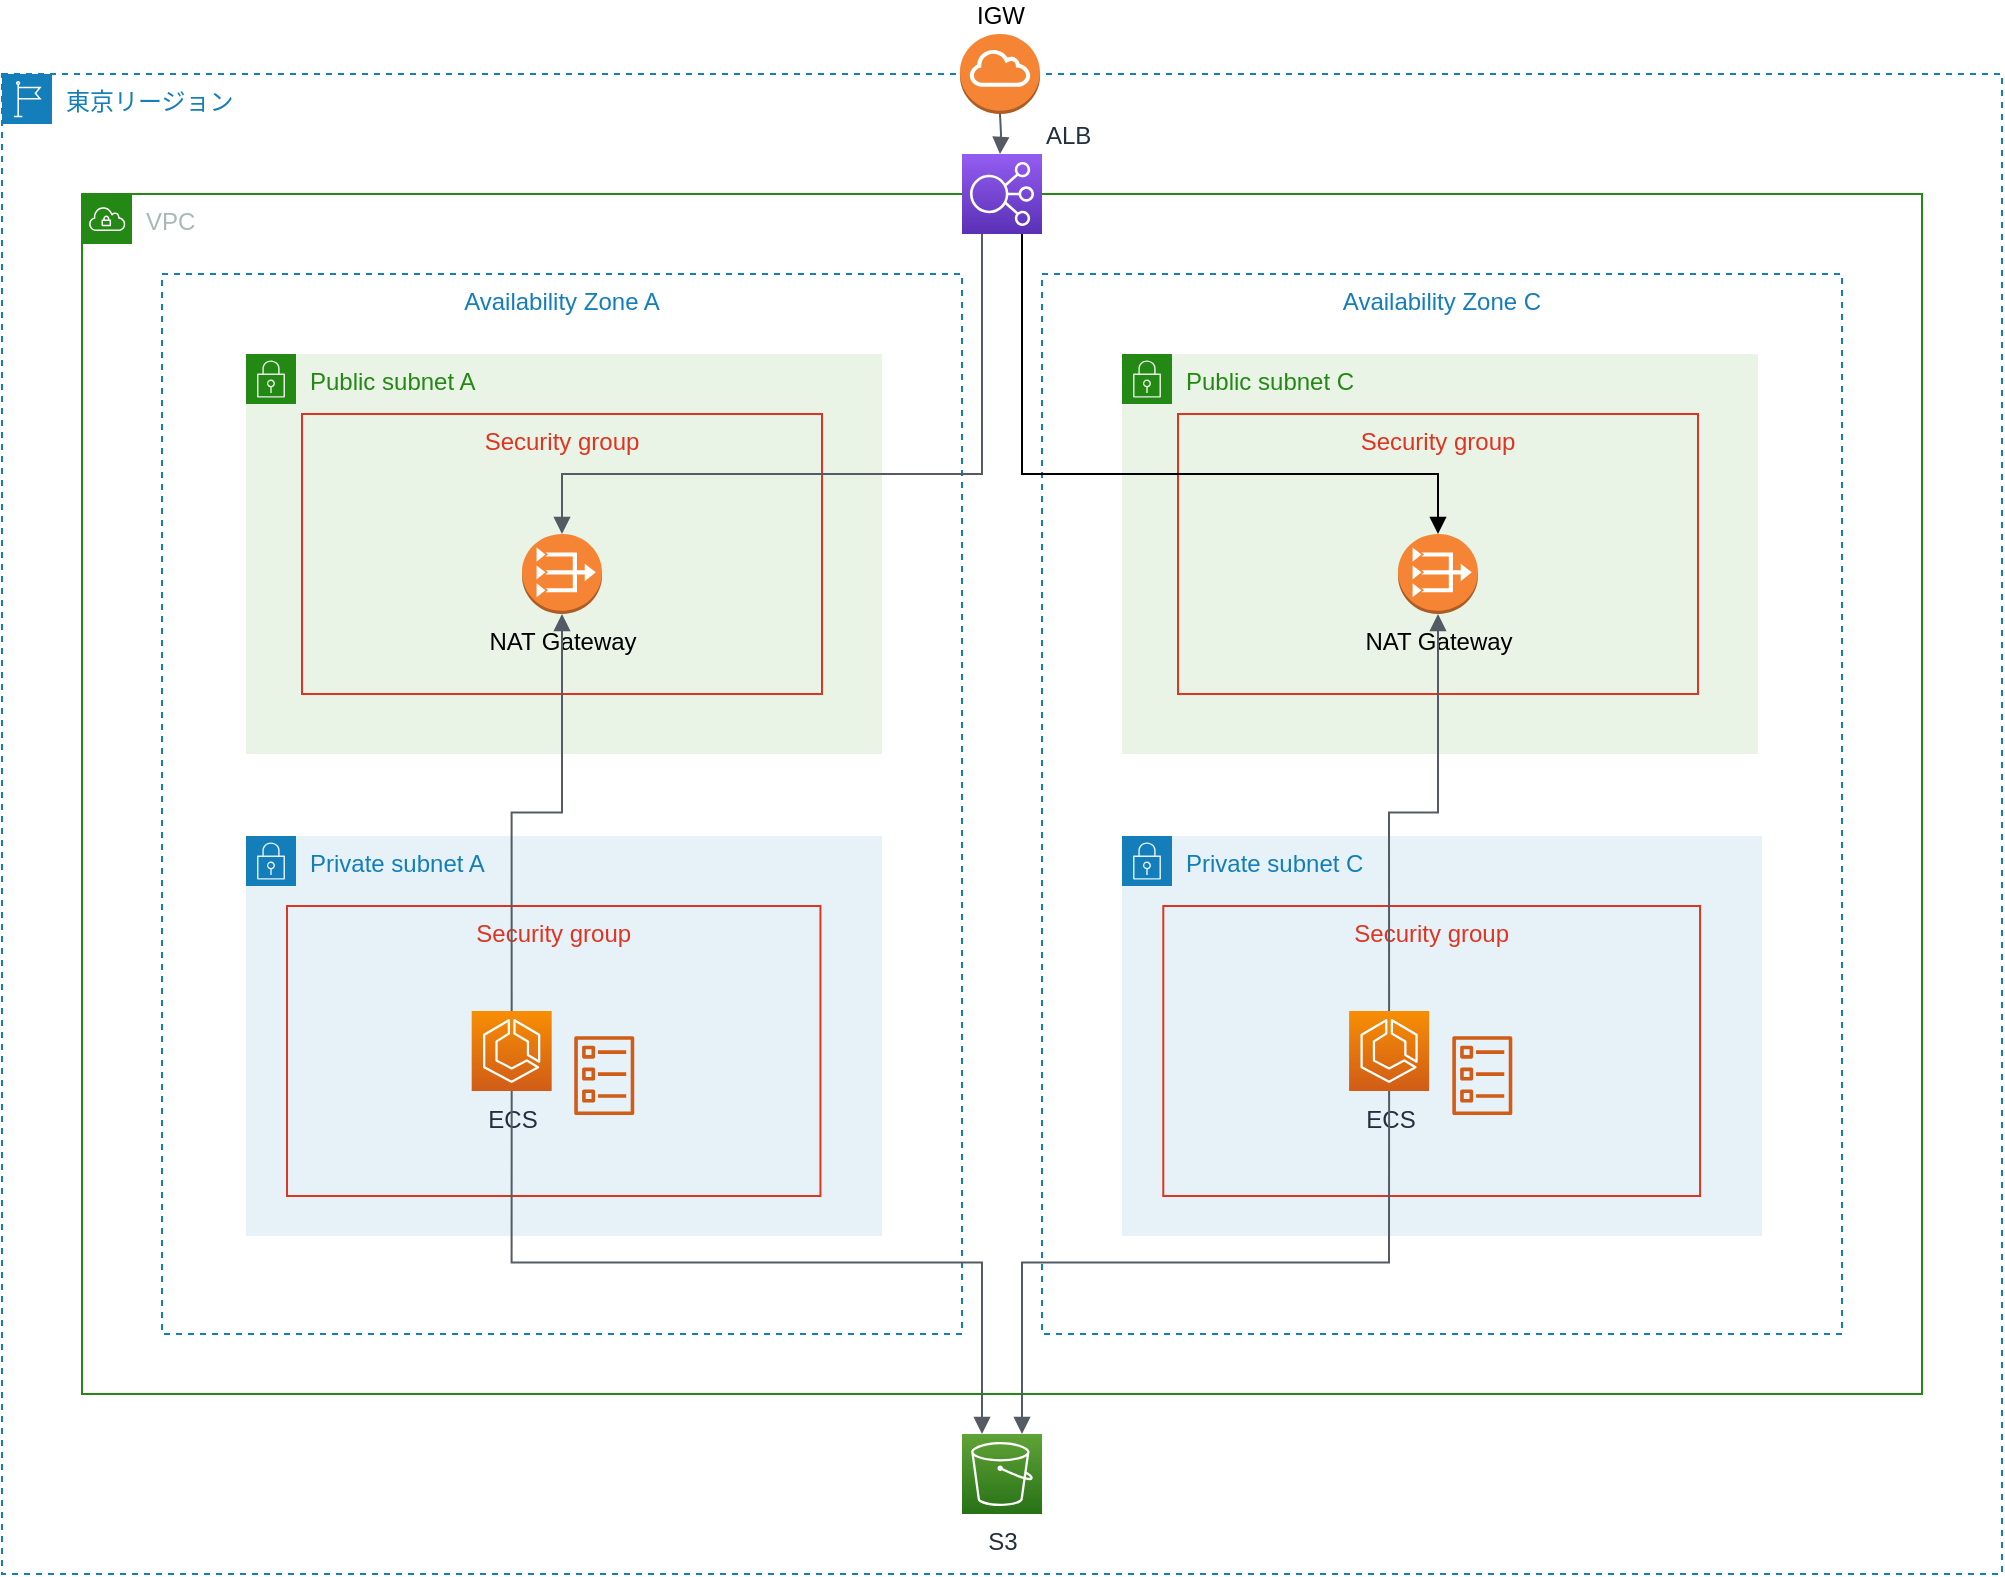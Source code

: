 <mxfile version="14.4.4" type="github">
  <diagram id="e-C8xH-XDYCrfP4Z3vpv" name="Page-1">
    <mxGraphModel dx="1240" dy="1484" grid="1" gridSize="10" guides="1" tooltips="1" connect="1" arrows="1" fold="1" page="1" pageScale="1" pageWidth="1169" pageHeight="827" math="0" shadow="0">
      <root>
        <mxCell id="0" />
        <mxCell id="1" parent="0" />
        <mxCell id="Rxqfel6YewXB_JOuSB8Q-7" value="VPC" style="points=[[0,0],[0.25,0],[0.5,0],[0.75,0],[1,0],[1,0.25],[1,0.5],[1,0.75],[1,1],[0.75,1],[0.5,1],[0.25,1],[0,1],[0,0.75],[0,0.5],[0,0.25]];outlineConnect=0;gradientColor=none;html=1;whiteSpace=wrap;fontSize=12;fontStyle=0;shape=mxgraph.aws4.group;grIcon=mxgraph.aws4.group_vpc;strokeColor=#248814;fillColor=none;verticalAlign=top;align=left;spacingLeft=30;fontColor=#AAB7B8;dashed=0;" vertex="1" parent="1">
          <mxGeometry x="120" y="-720" width="920" height="600" as="geometry" />
        </mxCell>
        <mxCell id="Rxqfel6YewXB_JOuSB8Q-1" value="東京リージョン" style="points=[[0,0],[0.25,0],[0.5,0],[0.75,0],[1,0],[1,0.25],[1,0.5],[1,0.75],[1,1],[0.75,1],[0.5,1],[0.25,1],[0,1],[0,0.75],[0,0.5],[0,0.25]];outlineConnect=0;gradientColor=none;html=1;whiteSpace=wrap;fontSize=12;fontStyle=0;shape=mxgraph.aws4.group;grIcon=mxgraph.aws4.group_region;strokeColor=#147EBA;fillColor=none;verticalAlign=top;align=left;spacingLeft=30;fontColor=#147EBA;dashed=1;" vertex="1" parent="1">
          <mxGeometry x="80" y="-780" width="1000" height="750" as="geometry" />
        </mxCell>
        <mxCell id="Rxqfel6YewXB_JOuSB8Q-2" value="Availability Zone A" style="fillColor=none;strokeColor=#147EBA;dashed=1;verticalAlign=top;fontStyle=0;fontColor=#147EBA;" vertex="1" parent="1">
          <mxGeometry x="160" y="-680" width="400" height="530" as="geometry" />
        </mxCell>
        <mxCell id="Rxqfel6YewXB_JOuSB8Q-3" value="Availability Zone C" style="fillColor=none;strokeColor=#147EBA;dashed=1;verticalAlign=top;fontStyle=0;fontColor=#147EBA;" vertex="1" parent="1">
          <mxGeometry x="600" y="-680" width="400" height="530" as="geometry" />
        </mxCell>
        <mxCell id="Rxqfel6YewXB_JOuSB8Q-4" value="IGW" style="outlineConnect=0;dashed=0;verticalLabelPosition=top;verticalAlign=bottom;align=center;html=1;shape=mxgraph.aws3.internet_gateway;fillColor=#F58534;gradientColor=none;labelPosition=center;" vertex="1" parent="1">
          <mxGeometry x="559" y="-800" width="40" height="40" as="geometry" />
        </mxCell>
        <mxCell id="Rxqfel6YewXB_JOuSB8Q-13" value="" style="group" vertex="1" connectable="0" parent="1">
          <mxGeometry x="202" y="-399" width="318" height="200" as="geometry" />
        </mxCell>
        <mxCell id="Rxqfel6YewXB_JOuSB8Q-8" value="Private subnet A" style="points=[[0,0],[0.25,0],[0.5,0],[0.75,0],[1,0],[1,0.25],[1,0.5],[1,0.75],[1,1],[0.75,1],[0.5,1],[0.25,1],[0,1],[0,0.75],[0,0.5],[0,0.25]];outlineConnect=0;gradientColor=none;html=1;whiteSpace=wrap;fontSize=12;fontStyle=0;shape=mxgraph.aws4.group;grIcon=mxgraph.aws4.group_security_group;grStroke=0;strokeColor=#147EBA;fillColor=#E6F2F8;verticalAlign=top;align=left;spacingLeft=30;fontColor=#147EBA;dashed=0;" vertex="1" parent="Rxqfel6YewXB_JOuSB8Q-13">
          <mxGeometry width="318" height="200" as="geometry" />
        </mxCell>
        <mxCell id="Rxqfel6YewXB_JOuSB8Q-11" value="Security group" style="fillColor=none;strokeColor=#DD3522;verticalAlign=top;fontStyle=0;fontColor=#DD3522;" vertex="1" parent="Rxqfel6YewXB_JOuSB8Q-13">
          <mxGeometry x="20.516" y="35" width="266.71" height="145" as="geometry" />
        </mxCell>
        <mxCell id="Rxqfel6YewXB_JOuSB8Q-12" value="" style="group" vertex="1" connectable="0" parent="Rxqfel6YewXB_JOuSB8Q-13">
          <mxGeometry x="112.839" y="87.5" width="82.065" height="52.16" as="geometry" />
        </mxCell>
        <mxCell id="Rxqfel6YewXB_JOuSB8Q-6" value="ECS" style="points=[[0,0,0],[0.25,0,0],[0.5,0,0],[0.75,0,0],[1,0,0],[0,1,0],[0.25,1,0],[0.5,1,0],[0.75,1,0],[1,1,0],[0,0.25,0],[0,0.5,0],[0,0.75,0],[1,0.25,0],[1,0.5,0],[1,0.75,0]];outlineConnect=0;fontColor=#232F3E;gradientColor=#F78E04;gradientDirection=north;fillColor=#D05C17;strokeColor=#ffffff;dashed=0;verticalLabelPosition=bottom;verticalAlign=top;align=center;html=1;fontSize=12;fontStyle=0;aspect=fixed;shape=mxgraph.aws4.resourceIcon;resIcon=mxgraph.aws4.ecs;" vertex="1" parent="Rxqfel6YewXB_JOuSB8Q-12">
          <mxGeometry width="40" height="40" as="geometry" />
        </mxCell>
        <mxCell id="Rxqfel6YewXB_JOuSB8Q-10" value="" style="outlineConnect=0;fontColor=#232F3E;gradientColor=none;fillColor=#D05C17;strokeColor=none;dashed=0;verticalLabelPosition=bottom;verticalAlign=top;align=center;html=1;fontSize=12;fontStyle=0;aspect=fixed;pointerEvents=1;shape=mxgraph.aws4.ecs_task;" vertex="1" parent="Rxqfel6YewXB_JOuSB8Q-12">
          <mxGeometry x="51.29" y="12.5" width="30" height="39.66" as="geometry" />
        </mxCell>
        <mxCell id="Rxqfel6YewXB_JOuSB8Q-16" value="" style="group" vertex="1" connectable="0" parent="1">
          <mxGeometry x="640" y="-399" width="320" height="200" as="geometry" />
        </mxCell>
        <mxCell id="Rxqfel6YewXB_JOuSB8Q-17" value="Private subnet C" style="points=[[0,0],[0.25,0],[0.5,0],[0.75,0],[1,0],[1,0.25],[1,0.5],[1,0.75],[1,1],[0.75,1],[0.5,1],[0.25,1],[0,1],[0,0.75],[0,0.5],[0,0.25]];outlineConnect=0;gradientColor=none;html=1;whiteSpace=wrap;fontSize=12;fontStyle=0;shape=mxgraph.aws4.group;grIcon=mxgraph.aws4.group_security_group;grStroke=0;strokeColor=#147EBA;fillColor=#E6F2F8;verticalAlign=top;align=left;spacingLeft=30;fontColor=#147EBA;dashed=0;" vertex="1" parent="Rxqfel6YewXB_JOuSB8Q-16">
          <mxGeometry width="320" height="200" as="geometry" />
        </mxCell>
        <mxCell id="Rxqfel6YewXB_JOuSB8Q-18" value="Security group" style="fillColor=none;strokeColor=#DD3522;verticalAlign=top;fontStyle=0;fontColor=#DD3522;" vertex="1" parent="Rxqfel6YewXB_JOuSB8Q-16">
          <mxGeometry x="20.645" y="35" width="268.387" height="145" as="geometry" />
        </mxCell>
        <mxCell id="Rxqfel6YewXB_JOuSB8Q-19" value="" style="group" vertex="1" connectable="0" parent="Rxqfel6YewXB_JOuSB8Q-16">
          <mxGeometry x="113.548" y="87.5" width="82.581" height="52.16" as="geometry" />
        </mxCell>
        <mxCell id="Rxqfel6YewXB_JOuSB8Q-20" value="ECS" style="points=[[0,0,0],[0.25,0,0],[0.5,0,0],[0.75,0,0],[1,0,0],[0,1,0],[0.25,1,0],[0.5,1,0],[0.75,1,0],[1,1,0],[0,0.25,0],[0,0.5,0],[0,0.75,0],[1,0.25,0],[1,0.5,0],[1,0.75,0]];outlineConnect=0;fontColor=#232F3E;gradientColor=#F78E04;gradientDirection=north;fillColor=#D05C17;strokeColor=#ffffff;dashed=0;verticalLabelPosition=bottom;verticalAlign=top;align=center;html=1;fontSize=12;fontStyle=0;aspect=fixed;shape=mxgraph.aws4.resourceIcon;resIcon=mxgraph.aws4.ecs;" vertex="1" parent="Rxqfel6YewXB_JOuSB8Q-19">
          <mxGeometry width="40" height="40" as="geometry" />
        </mxCell>
        <mxCell id="Rxqfel6YewXB_JOuSB8Q-21" value="" style="outlineConnect=0;fontColor=#232F3E;gradientColor=none;fillColor=#D05C17;strokeColor=none;dashed=0;verticalLabelPosition=bottom;verticalAlign=top;align=center;html=1;fontSize=12;fontStyle=0;aspect=fixed;pointerEvents=1;shape=mxgraph.aws4.ecs_task;" vertex="1" parent="Rxqfel6YewXB_JOuSB8Q-19">
          <mxGeometry x="51.613" y="12.5" width="30" height="39.66" as="geometry" />
        </mxCell>
        <mxCell id="Rxqfel6YewXB_JOuSB8Q-25" value="" style="group" vertex="1" connectable="0" parent="1">
          <mxGeometry x="202" y="-640" width="318" height="200" as="geometry" />
        </mxCell>
        <mxCell id="Rxqfel6YewXB_JOuSB8Q-22" value="Public subnet A" style="points=[[0,0],[0.25,0],[0.5,0],[0.75,0],[1,0],[1,0.25],[1,0.5],[1,0.75],[1,1],[0.75,1],[0.5,1],[0.25,1],[0,1],[0,0.75],[0,0.5],[0,0.25]];outlineConnect=0;gradientColor=none;html=1;whiteSpace=wrap;fontSize=12;fontStyle=0;shape=mxgraph.aws4.group;grIcon=mxgraph.aws4.group_security_group;grStroke=0;strokeColor=#248814;fillColor=#E9F3E6;verticalAlign=top;align=left;spacingLeft=30;fontColor=#248814;dashed=0;" vertex="1" parent="Rxqfel6YewXB_JOuSB8Q-25">
          <mxGeometry width="318" height="200" as="geometry" />
        </mxCell>
        <mxCell id="Rxqfel6YewXB_JOuSB8Q-24" value="Security group" style="fillColor=none;strokeColor=#DD3522;verticalAlign=top;fontStyle=0;fontColor=#DD3522;" vertex="1" parent="Rxqfel6YewXB_JOuSB8Q-25">
          <mxGeometry x="28" y="30" width="260" height="140" as="geometry" />
        </mxCell>
        <mxCell id="Rxqfel6YewXB_JOuSB8Q-23" value="NAT Gateway" style="outlineConnect=0;dashed=0;verticalLabelPosition=bottom;verticalAlign=top;align=center;html=1;shape=mxgraph.aws3.vpc_nat_gateway;fillColor=#F58534;gradientColor=none;" vertex="1" parent="Rxqfel6YewXB_JOuSB8Q-25">
          <mxGeometry x="138" y="90" width="40" height="40" as="geometry" />
        </mxCell>
        <mxCell id="Rxqfel6YewXB_JOuSB8Q-26" value="" style="group" vertex="1" connectable="0" parent="1">
          <mxGeometry x="640" y="-640" width="318" height="200" as="geometry" />
        </mxCell>
        <mxCell id="Rxqfel6YewXB_JOuSB8Q-27" value="Public subnet C" style="points=[[0,0],[0.25,0],[0.5,0],[0.75,0],[1,0],[1,0.25],[1,0.5],[1,0.75],[1,1],[0.75,1],[0.5,1],[0.25,1],[0,1],[0,0.75],[0,0.5],[0,0.25]];outlineConnect=0;gradientColor=none;html=1;whiteSpace=wrap;fontSize=12;fontStyle=0;shape=mxgraph.aws4.group;grIcon=mxgraph.aws4.group_security_group;grStroke=0;strokeColor=#248814;fillColor=#E9F3E6;verticalAlign=top;align=left;spacingLeft=30;fontColor=#248814;dashed=0;" vertex="1" parent="Rxqfel6YewXB_JOuSB8Q-26">
          <mxGeometry width="318" height="200" as="geometry" />
        </mxCell>
        <mxCell id="Rxqfel6YewXB_JOuSB8Q-28" value="Security group" style="fillColor=none;strokeColor=#DD3522;verticalAlign=top;fontStyle=0;fontColor=#DD3522;" vertex="1" parent="Rxqfel6YewXB_JOuSB8Q-26">
          <mxGeometry x="28" y="30" width="260" height="140" as="geometry" />
        </mxCell>
        <mxCell id="Rxqfel6YewXB_JOuSB8Q-29" value="NAT Gateway" style="outlineConnect=0;dashed=0;verticalLabelPosition=bottom;verticalAlign=top;align=center;html=1;shape=mxgraph.aws3.vpc_nat_gateway;fillColor=#F58534;gradientColor=none;" vertex="1" parent="Rxqfel6YewXB_JOuSB8Q-26">
          <mxGeometry x="138" y="90" width="40" height="40" as="geometry" />
        </mxCell>
        <mxCell id="Rxqfel6YewXB_JOuSB8Q-32" value="" style="edgeStyle=orthogonalEdgeStyle;html=1;endArrow=none;elbow=vertical;startArrow=block;startFill=1;strokeColor=#545B64;rounded=0;exitX=0.5;exitY=1;exitDx=0;exitDy=0;exitPerimeter=0;entryX=0.5;entryY=0;entryDx=0;entryDy=0;entryPerimeter=0;" edge="1" parent="1" source="Rxqfel6YewXB_JOuSB8Q-23" target="Rxqfel6YewXB_JOuSB8Q-6">
          <mxGeometry width="100" relative="1" as="geometry">
            <mxPoint x="490" y="-390" as="sourcePoint" />
            <mxPoint x="590" y="-390" as="targetPoint" />
          </mxGeometry>
        </mxCell>
        <mxCell id="Rxqfel6YewXB_JOuSB8Q-33" value="" style="edgeStyle=orthogonalEdgeStyle;html=1;endArrow=none;elbow=vertical;startArrow=block;startFill=1;strokeColor=#545B64;rounded=0;exitX=0.5;exitY=1;exitDx=0;exitDy=0;exitPerimeter=0;entryX=0.5;entryY=0;entryDx=0;entryDy=0;entryPerimeter=0;" edge="1" parent="1" source="Rxqfel6YewXB_JOuSB8Q-29" target="Rxqfel6YewXB_JOuSB8Q-20">
          <mxGeometry width="100" relative="1" as="geometry">
            <mxPoint x="370" y="-500" as="sourcePoint" />
            <mxPoint x="344.839" y="-301.5" as="targetPoint" />
          </mxGeometry>
        </mxCell>
        <mxCell id="Rxqfel6YewXB_JOuSB8Q-34" value="ALB" style="points=[[0,0,0],[0.25,0,0],[0.5,0,0],[0.75,0,0],[1,0,0],[0,1,0],[0.25,1,0],[0.5,1,0],[0.75,1,0],[1,1,0],[0,0.25,0],[0,0.5,0],[0,0.75,0],[1,0.25,0],[1,0.5,0],[1,0.75,0]];outlineConnect=0;fontColor=#232F3E;gradientColor=#945DF2;gradientDirection=north;fillColor=#5A30B5;strokeColor=#ffffff;dashed=0;verticalLabelPosition=top;verticalAlign=bottom;align=left;html=1;fontSize=12;fontStyle=0;aspect=fixed;shape=mxgraph.aws4.resourceIcon;resIcon=mxgraph.aws4.elastic_load_balancing;labelPosition=right;" vertex="1" parent="1">
          <mxGeometry x="560" y="-740" width="40" height="40" as="geometry" />
        </mxCell>
        <mxCell id="Rxqfel6YewXB_JOuSB8Q-35" value="" style="edgeStyle=orthogonalEdgeStyle;html=1;endArrow=none;elbow=vertical;startArrow=block;startFill=1;strokeColor=#545B64;rounded=0;entryX=0.5;entryY=1;entryDx=0;entryDy=0;entryPerimeter=0;" edge="1" parent="1" target="Rxqfel6YewXB_JOuSB8Q-4">
          <mxGeometry width="100" relative="1" as="geometry">
            <mxPoint x="579" y="-740" as="sourcePoint" />
            <mxPoint x="590" y="-680" as="targetPoint" />
          </mxGeometry>
        </mxCell>
        <mxCell id="Rxqfel6YewXB_JOuSB8Q-36" value="" style="edgeStyle=orthogonalEdgeStyle;html=1;endArrow=none;elbow=vertical;startArrow=block;startFill=1;strokeColor=#545B64;rounded=0;entryX=0.25;entryY=1;entryDx=0;entryDy=0;entryPerimeter=0;exitX=0.5;exitY=0;exitDx=0;exitDy=0;exitPerimeter=0;" edge="1" parent="1" source="Rxqfel6YewXB_JOuSB8Q-23" target="Rxqfel6YewXB_JOuSB8Q-34">
          <mxGeometry width="100" relative="1" as="geometry">
            <mxPoint x="490" y="-680" as="sourcePoint" />
            <mxPoint x="590" y="-680" as="targetPoint" />
            <Array as="points">
              <mxPoint x="360" y="-580" />
              <mxPoint x="570" y="-580" />
            </Array>
          </mxGeometry>
        </mxCell>
        <mxCell id="Rxqfel6YewXB_JOuSB8Q-37" value="" style="edgeStyle=orthogonalEdgeStyle;html=1;endArrow=none;elbow=vertical;startArrow=block;startFill=1;rounded=0;exitX=0.5;exitY=0;exitDx=0;exitDy=0;exitPerimeter=0;entryX=0.75;entryY=1;entryDx=0;entryDy=0;entryPerimeter=0;" edge="1" parent="1" source="Rxqfel6YewXB_JOuSB8Q-29" target="Rxqfel6YewXB_JOuSB8Q-34">
          <mxGeometry width="100" relative="1" as="geometry">
            <mxPoint x="490" y="-680" as="sourcePoint" />
            <mxPoint x="580" y="-700" as="targetPoint" />
            <Array as="points">
              <mxPoint x="798" y="-580" />
              <mxPoint x="590" y="-580" />
            </Array>
          </mxGeometry>
        </mxCell>
        <mxCell id="Rxqfel6YewXB_JOuSB8Q-38" value="S3" style="points=[[0,0,0],[0.25,0,0],[0.5,0,0],[0.75,0,0],[1,0,0],[0,1,0],[0.25,1,0],[0.5,1,0],[0.75,1,0],[1,1,0],[0,0.25,0],[0,0.5,0],[0,0.75,0],[1,0.25,0],[1,0.5,0],[1,0.75,0]];outlineConnect=0;fontColor=#232F3E;gradientColor=#60A337;gradientDirection=north;fillColor=#277116;strokeColor=#ffffff;dashed=0;verticalLabelPosition=bottom;verticalAlign=top;align=center;html=1;fontSize=12;fontStyle=0;aspect=fixed;shape=mxgraph.aws4.resourceIcon;resIcon=mxgraph.aws4.s3;" vertex="1" parent="1">
          <mxGeometry x="560" y="-100" width="40" height="40" as="geometry" />
        </mxCell>
        <mxCell id="Rxqfel6YewXB_JOuSB8Q-39" value="" style="edgeStyle=orthogonalEdgeStyle;html=1;endArrow=none;elbow=vertical;startArrow=block;startFill=1;strokeColor=#545B64;rounded=0;entryX=0.5;entryY=1;entryDx=0;entryDy=0;entryPerimeter=0;exitX=0.25;exitY=0;exitDx=0;exitDy=0;exitPerimeter=0;" edge="1" parent="1" source="Rxqfel6YewXB_JOuSB8Q-38" target="Rxqfel6YewXB_JOuSB8Q-6">
          <mxGeometry width="100" relative="1" as="geometry">
            <mxPoint x="490" y="-390" as="sourcePoint" />
            <mxPoint x="590" y="-390" as="targetPoint" />
          </mxGeometry>
        </mxCell>
        <mxCell id="Rxqfel6YewXB_JOuSB8Q-40" value="" style="edgeStyle=orthogonalEdgeStyle;html=1;endArrow=none;elbow=vertical;startArrow=block;startFill=1;strokeColor=#545B64;rounded=0;entryX=0.5;entryY=1;entryDx=0;entryDy=0;entryPerimeter=0;exitX=0.75;exitY=0;exitDx=0;exitDy=0;exitPerimeter=0;" edge="1" parent="1" source="Rxqfel6YewXB_JOuSB8Q-38" target="Rxqfel6YewXB_JOuSB8Q-20">
          <mxGeometry width="100" relative="1" as="geometry">
            <mxPoint x="490" y="-390" as="sourcePoint" />
            <mxPoint x="590" y="-390" as="targetPoint" />
          </mxGeometry>
        </mxCell>
      </root>
    </mxGraphModel>
  </diagram>
</mxfile>
